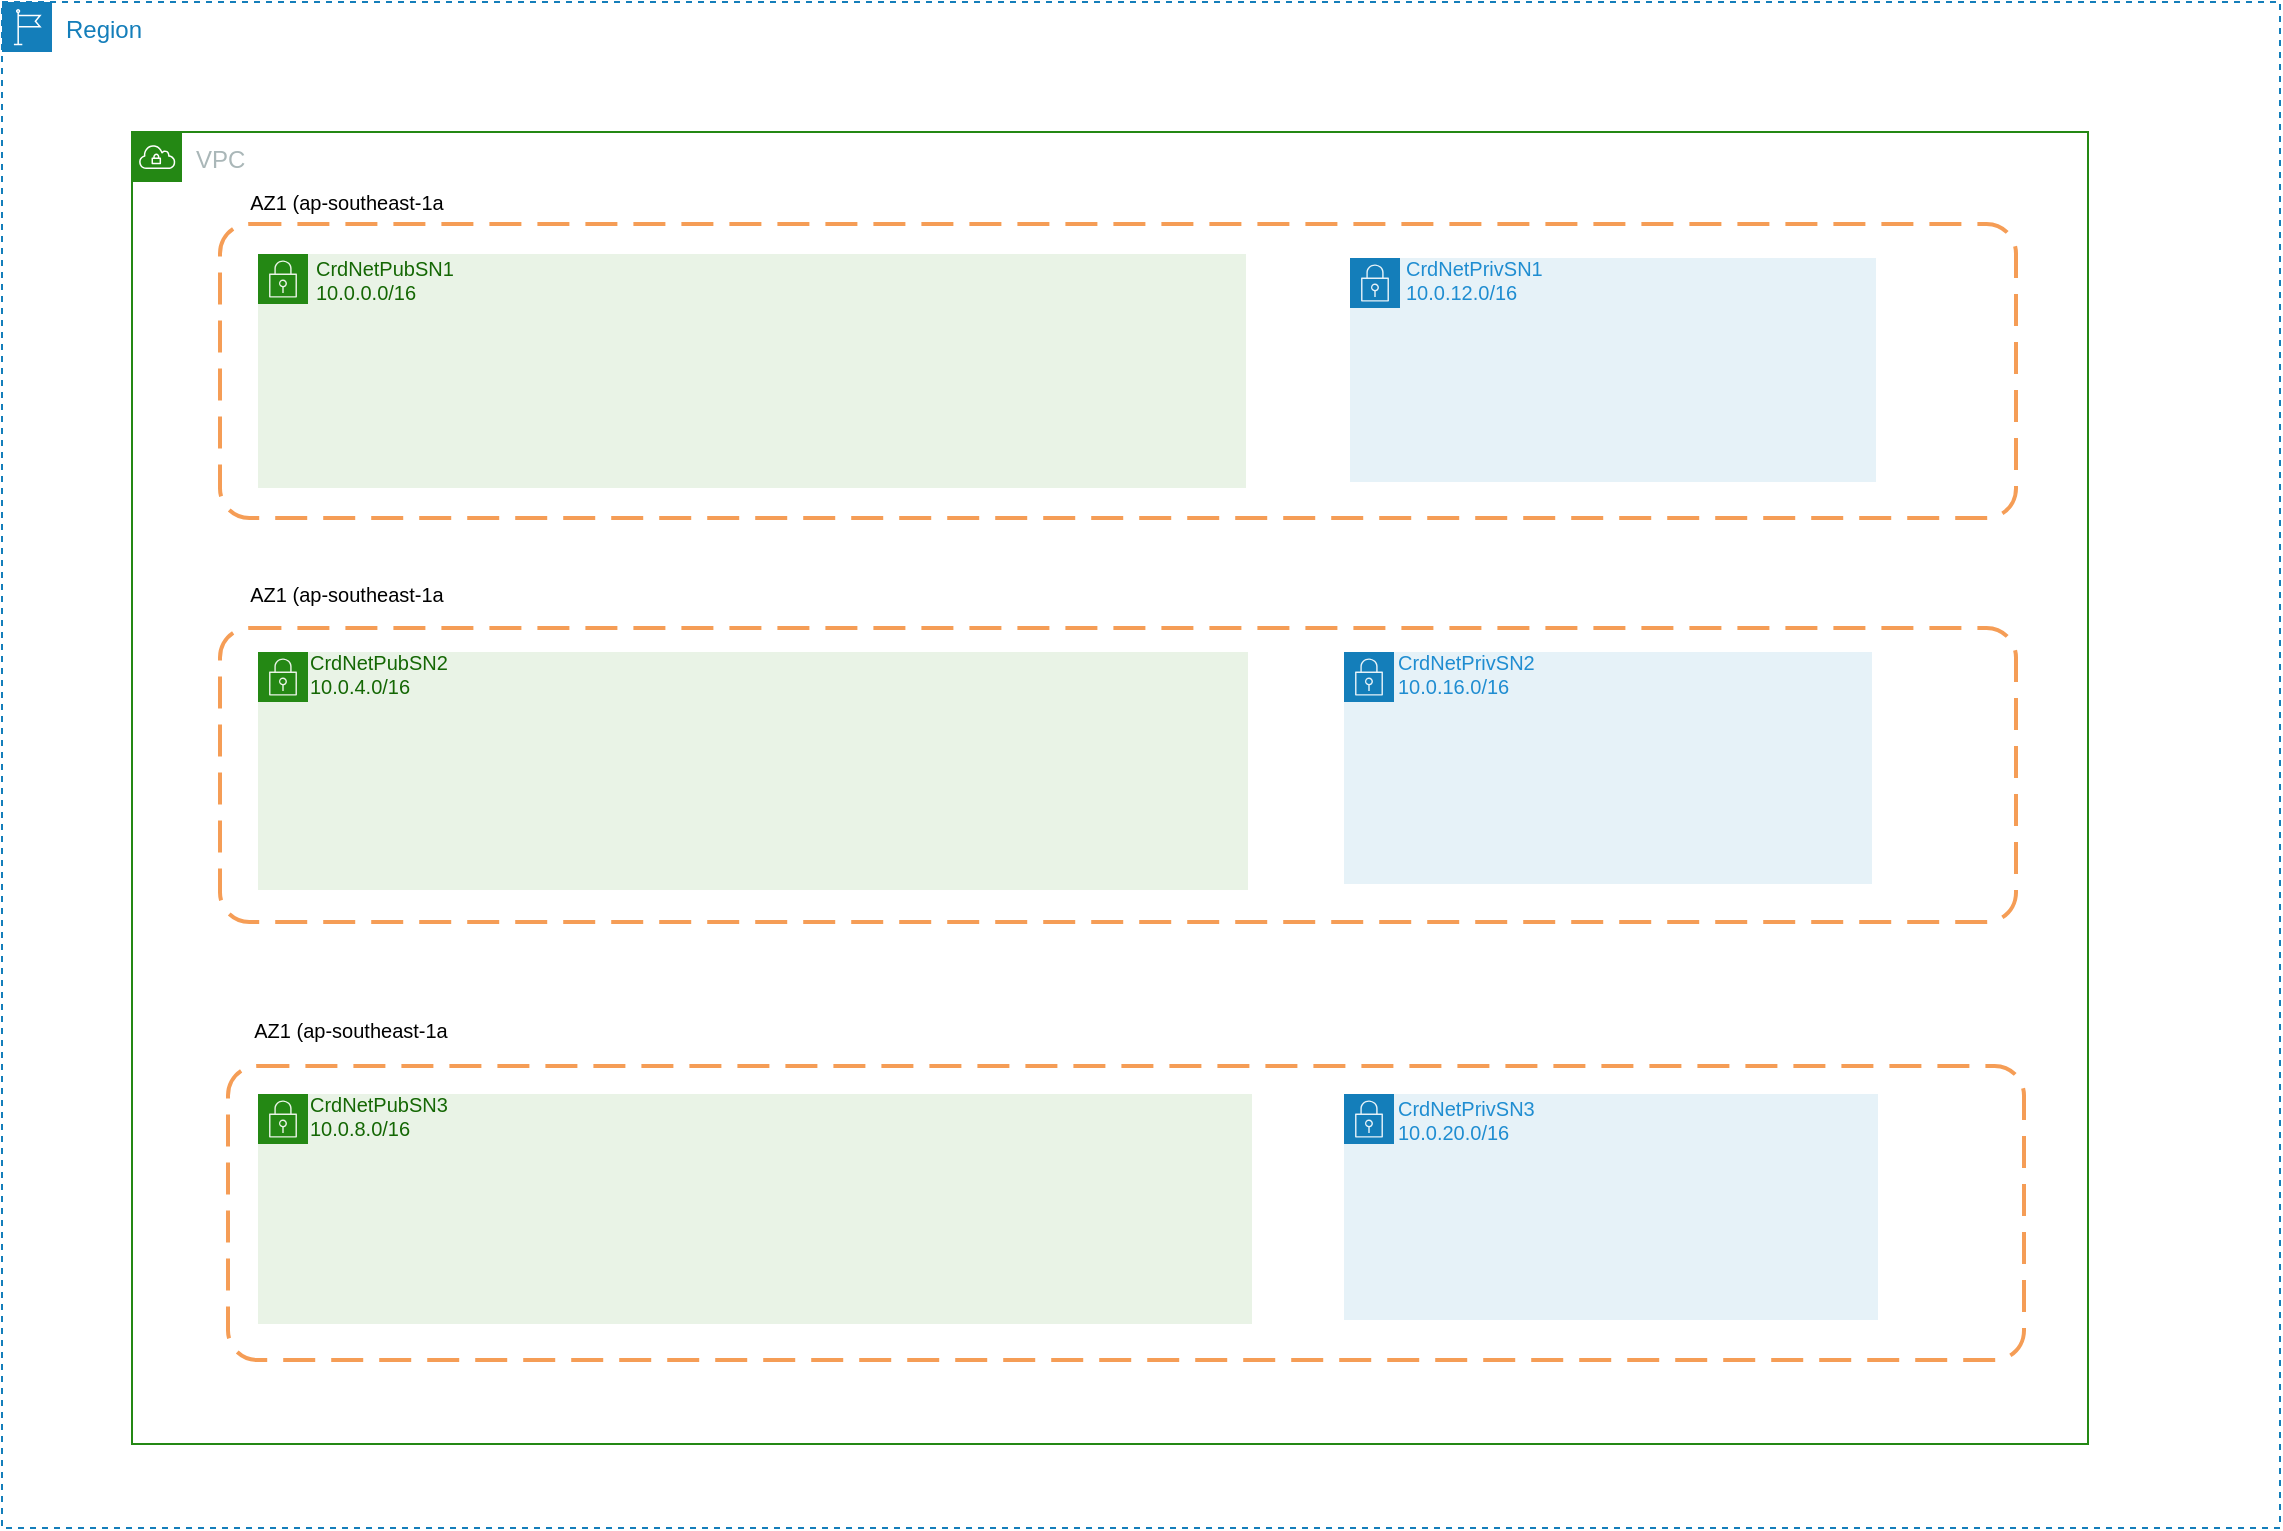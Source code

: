 <mxfile version="21.3.5" type="github">
  <diagram name="Page-1" id="iBFqbfJ5lfss9En26aZK">
    <mxGraphModel dx="952" dy="1538" grid="0" gridSize="10" guides="1" tooltips="1" connect="1" arrows="1" fold="1" page="0" pageScale="1" pageWidth="827" pageHeight="1169" math="0" shadow="0">
      <root>
        <mxCell id="0" />
        <mxCell id="1" parent="0" />
        <mxCell id="W3irkt5UCbClybCe4O8I-8" value="Region" style="points=[[0,0],[0.25,0],[0.5,0],[0.75,0],[1,0],[1,0.25],[1,0.5],[1,0.75],[1,1],[0.75,1],[0.5,1],[0.25,1],[0,1],[0,0.75],[0,0.5],[0,0.25]];outlineConnect=0;gradientColor=none;html=1;whiteSpace=wrap;fontSize=12;fontStyle=0;container=1;pointerEvents=0;collapsible=0;recursiveResize=0;shape=mxgraph.aws4.group;grIcon=mxgraph.aws4.group_region;strokeColor=#147EBA;fillColor=none;verticalAlign=top;align=left;spacingLeft=30;fontColor=#147EBA;dashed=1;" vertex="1" parent="1">
          <mxGeometry x="441" y="-583" width="1139" height="763" as="geometry" />
        </mxCell>
        <mxCell id="W3irkt5UCbClybCe4O8I-9" value="VPC" style="points=[[0,0],[0.25,0],[0.5,0],[0.75,0],[1,0],[1,0.25],[1,0.5],[1,0.75],[1,1],[0.75,1],[0.5,1],[0.25,1],[0,1],[0,0.75],[0,0.5],[0,0.25]];outlineConnect=0;gradientColor=none;html=1;whiteSpace=wrap;fontSize=12;fontStyle=0;container=1;pointerEvents=0;collapsible=0;recursiveResize=0;shape=mxgraph.aws4.group;grIcon=mxgraph.aws4.group_vpc;strokeColor=#248814;fillColor=none;verticalAlign=top;align=left;spacingLeft=30;fontColor=#AAB7B8;dashed=0;" vertex="1" parent="W3irkt5UCbClybCe4O8I-8">
          <mxGeometry x="65" y="65" width="978" height="656" as="geometry" />
        </mxCell>
        <mxCell id="W3irkt5UCbClybCe4O8I-12" value="" style="rounded=1;arcSize=10;dashed=1;strokeColor=#F59D56;fillColor=none;gradientColor=none;dashPattern=8 4;strokeWidth=2;" vertex="1" parent="W3irkt5UCbClybCe4O8I-9">
          <mxGeometry x="44" y="46" width="898" height="147" as="geometry" />
        </mxCell>
        <mxCell id="W3irkt5UCbClybCe4O8I-17" value="" style="rounded=1;arcSize=10;dashed=1;strokeColor=#F59D56;fillColor=none;gradientColor=none;dashPattern=8 4;strokeWidth=2;" vertex="1" parent="W3irkt5UCbClybCe4O8I-9">
          <mxGeometry x="48" y="467" width="898" height="147" as="geometry" />
        </mxCell>
        <mxCell id="W3irkt5UCbClybCe4O8I-16" value="" style="rounded=1;arcSize=10;dashed=1;strokeColor=#F59D56;fillColor=none;gradientColor=none;dashPattern=8 4;strokeWidth=2;" vertex="1" parent="W3irkt5UCbClybCe4O8I-9">
          <mxGeometry x="44" y="248" width="898" height="147" as="geometry" />
        </mxCell>
        <mxCell id="W3irkt5UCbClybCe4O8I-18" value="AZ1 (ap-southeast-1a" style="text;html=1;strokeColor=none;fillColor=none;align=center;verticalAlign=middle;whiteSpace=wrap;rounded=0;strokeWidth=1;fontSize=10;" vertex="1" parent="W3irkt5UCbClybCe4O8I-9">
          <mxGeometry x="55" y="24" width="105" height="22" as="geometry" />
        </mxCell>
        <mxCell id="W3irkt5UCbClybCe4O8I-20" value="AZ1 (ap-southeast-1a" style="text;html=1;strokeColor=none;fillColor=none;align=center;verticalAlign=middle;whiteSpace=wrap;rounded=0;strokeWidth=1;fontSize=10;" vertex="1" parent="W3irkt5UCbClybCe4O8I-9">
          <mxGeometry x="57" y="438" width="105" height="22" as="geometry" />
        </mxCell>
        <mxCell id="W3irkt5UCbClybCe4O8I-19" value="AZ1 (ap-southeast-1a" style="text;html=1;strokeColor=none;fillColor=none;align=center;verticalAlign=middle;whiteSpace=wrap;rounded=0;strokeWidth=1;fontSize=10;" vertex="1" parent="W3irkt5UCbClybCe4O8I-9">
          <mxGeometry x="55" y="220" width="105" height="22" as="geometry" />
        </mxCell>
        <mxCell id="W3irkt5UCbClybCe4O8I-22" value="" style="points=[[0,0],[0.25,0],[0.5,0],[0.75,0],[1,0],[1,0.25],[1,0.5],[1,0.75],[1,1],[0.75,1],[0.5,1],[0.25,1],[0,1],[0,0.75],[0,0.5],[0,0.25]];outlineConnect=0;gradientColor=none;html=1;whiteSpace=wrap;fontSize=12;fontStyle=0;container=1;pointerEvents=0;collapsible=0;recursiveResize=0;shape=mxgraph.aws4.group;grIcon=mxgraph.aws4.group_security_group;grStroke=0;strokeColor=#248814;fillColor=#E9F3E6;verticalAlign=top;align=left;spacingLeft=30;fontColor=#248814;dashed=0;" vertex="1" parent="W3irkt5UCbClybCe4O8I-9">
          <mxGeometry x="63" y="61" width="494" height="117" as="geometry" />
        </mxCell>
        <mxCell id="W3irkt5UCbClybCe4O8I-23" value="CrdNetPubSN1&lt;br&gt;&lt;div style=&quot;&quot;&gt;&lt;span style=&quot;background-color: initial;&quot;&gt;10.0.0.0/16&lt;/span&gt;&lt;/div&gt;" style="text;html=1;strokeColor=none;fillColor=none;align=left;verticalAlign=middle;whiteSpace=wrap;rounded=0;strokeWidth=1;fontSize=10;fontColor=#146704;" vertex="1" parent="W3irkt5UCbClybCe4O8I-9">
          <mxGeometry x="90" y="63" width="75" height="22" as="geometry" />
        </mxCell>
        <mxCell id="W3irkt5UCbClybCe4O8I-26" value="" style="points=[[0,0],[0.25,0],[0.5,0],[0.75,0],[1,0],[1,0.25],[1,0.5],[1,0.75],[1,1],[0.75,1],[0.5,1],[0.25,1],[0,1],[0,0.75],[0,0.5],[0,0.25]];outlineConnect=0;gradientColor=none;html=1;whiteSpace=wrap;fontSize=12;fontStyle=0;container=1;pointerEvents=0;collapsible=0;recursiveResize=0;shape=mxgraph.aws4.group;grIcon=mxgraph.aws4.group_security_group;grStroke=0;strokeColor=#248814;fillColor=#E9F3E6;verticalAlign=top;align=left;spacingLeft=30;fontColor=#248814;dashed=0;" vertex="1" parent="W3irkt5UCbClybCe4O8I-9">
          <mxGeometry x="63" y="260" width="495" height="119" as="geometry" />
        </mxCell>
        <mxCell id="W3irkt5UCbClybCe4O8I-24" value="CrdNetPubSN2&lt;br&gt;&lt;div style=&quot;&quot;&gt;&lt;span style=&quot;background-color: initial;&quot;&gt;10.0.4.0/16&lt;/span&gt;&lt;/div&gt;" style="text;html=1;strokeColor=none;fillColor=none;align=left;verticalAlign=middle;whiteSpace=wrap;rounded=0;strokeWidth=1;fontSize=10;fontColor=#146704;" vertex="1" parent="W3irkt5UCbClybCe4O8I-9">
          <mxGeometry x="87" y="260" width="75" height="22" as="geometry" />
        </mxCell>
        <mxCell id="W3irkt5UCbClybCe4O8I-27" value="" style="points=[[0,0],[0.25,0],[0.5,0],[0.75,0],[1,0],[1,0.25],[1,0.5],[1,0.75],[1,1],[0.75,1],[0.5,1],[0.25,1],[0,1],[0,0.75],[0,0.5],[0,0.25]];outlineConnect=0;gradientColor=none;html=1;whiteSpace=wrap;fontSize=12;fontStyle=0;container=1;pointerEvents=0;collapsible=0;recursiveResize=0;shape=mxgraph.aws4.group;grIcon=mxgraph.aws4.group_security_group;grStroke=0;strokeColor=#248814;fillColor=#E9F3E6;verticalAlign=top;align=left;spacingLeft=30;fontColor=#248814;dashed=0;" vertex="1" parent="W3irkt5UCbClybCe4O8I-9">
          <mxGeometry x="63" y="481" width="497" height="115" as="geometry" />
        </mxCell>
        <mxCell id="W3irkt5UCbClybCe4O8I-25" value="CrdNetPubSN3&lt;br&gt;&lt;div style=&quot;&quot;&gt;&lt;span style=&quot;background-color: initial;&quot;&gt;10.0.8.0/16&lt;/span&gt;&lt;/div&gt;" style="text;html=1;strokeColor=none;fillColor=none;align=left;verticalAlign=middle;whiteSpace=wrap;rounded=0;strokeWidth=1;fontSize=10;fontColor=#146704;" vertex="1" parent="W3irkt5UCbClybCe4O8I-9">
          <mxGeometry x="87" y="481" width="75" height="22" as="geometry" />
        </mxCell>
        <mxCell id="W3irkt5UCbClybCe4O8I-28" value="" style="points=[[0,0],[0.25,0],[0.5,0],[0.75,0],[1,0],[1,0.25],[1,0.5],[1,0.75],[1,1],[0.75,1],[0.5,1],[0.25,1],[0,1],[0,0.75],[0,0.5],[0,0.25]];outlineConnect=0;gradientColor=none;html=1;whiteSpace=wrap;fontSize=12;fontStyle=0;container=1;pointerEvents=0;collapsible=0;recursiveResize=0;shape=mxgraph.aws4.group;grIcon=mxgraph.aws4.group_security_group;grStroke=0;strokeColor=#147EBA;fillColor=#E6F2F8;verticalAlign=top;align=left;spacingLeft=30;fontColor=#147EBA;dashed=0;" vertex="1" parent="W3irkt5UCbClybCe4O8I-9">
          <mxGeometry x="609" y="63" width="263" height="112" as="geometry" />
        </mxCell>
        <mxCell id="W3irkt5UCbClybCe4O8I-31" value="&lt;font style=&quot;font-size: 10px;&quot;&gt;CrdNetPrivSN1&lt;br&gt;10.0.12.0/16&lt;/font&gt;" style="text;html=1;strokeColor=none;fillColor=none;align=left;verticalAlign=middle;whiteSpace=wrap;rounded=0;strokeWidth=1;fontSize=10;fontColor=#1f8dd1;" vertex="1" parent="W3irkt5UCbClybCe4O8I-28">
          <mxGeometry x="26" width="75" height="22" as="geometry" />
        </mxCell>
        <mxCell id="W3irkt5UCbClybCe4O8I-34" value="" style="points=[[0,0],[0.25,0],[0.5,0],[0.75,0],[1,0],[1,0.25],[1,0.5],[1,0.75],[1,1],[0.75,1],[0.5,1],[0.25,1],[0,1],[0,0.75],[0,0.5],[0,0.25]];outlineConnect=0;gradientColor=none;html=1;whiteSpace=wrap;fontSize=12;fontStyle=0;container=1;pointerEvents=0;collapsible=0;recursiveResize=0;shape=mxgraph.aws4.group;grIcon=mxgraph.aws4.group_security_group;grStroke=0;strokeColor=#147EBA;fillColor=#E6F2F8;verticalAlign=top;align=left;spacingLeft=30;fontColor=#147EBA;dashed=0;" vertex="1" parent="W3irkt5UCbClybCe4O8I-9">
          <mxGeometry x="606" y="260" width="264" height="116" as="geometry" />
        </mxCell>
        <mxCell id="W3irkt5UCbClybCe4O8I-32" value="&lt;font style=&quot;font-size: 10px;&quot;&gt;CrdNetPrivSN2&lt;br&gt;10.0.16.0/16&lt;/font&gt;" style="text;html=1;strokeColor=none;fillColor=none;align=left;verticalAlign=middle;whiteSpace=wrap;rounded=0;strokeWidth=1;fontSize=10;fontColor=#1f8dd1;" vertex="1" parent="W3irkt5UCbClybCe4O8I-9">
          <mxGeometry x="631" y="260" width="75" height="22" as="geometry" />
        </mxCell>
        <mxCell id="W3irkt5UCbClybCe4O8I-35" value="" style="points=[[0,0],[0.25,0],[0.5,0],[0.75,0],[1,0],[1,0.25],[1,0.5],[1,0.75],[1,1],[0.75,1],[0.5,1],[0.25,1],[0,1],[0,0.75],[0,0.5],[0,0.25]];outlineConnect=0;gradientColor=none;html=1;whiteSpace=wrap;fontSize=12;fontStyle=0;container=1;pointerEvents=0;collapsible=0;recursiveResize=0;shape=mxgraph.aws4.group;grIcon=mxgraph.aws4.group_security_group;grStroke=0;strokeColor=#147EBA;fillColor=#E6F2F8;verticalAlign=top;align=left;spacingLeft=30;fontColor=#147EBA;dashed=0;" vertex="1" parent="W3irkt5UCbClybCe4O8I-9">
          <mxGeometry x="606" y="481" width="267" height="113" as="geometry" />
        </mxCell>
        <mxCell id="W3irkt5UCbClybCe4O8I-33" value="&lt;font style=&quot;font-size: 10px;&quot;&gt;CrdNetPrivSN3&lt;br&gt;10.0.20.0/16&lt;/font&gt;" style="text;html=1;strokeColor=none;fillColor=none;align=left;verticalAlign=middle;whiteSpace=wrap;rounded=0;strokeWidth=1;fontSize=10;fontColor=#1f8dd1;" vertex="1" parent="W3irkt5UCbClybCe4O8I-9">
          <mxGeometry x="631" y="483" width="75" height="22" as="geometry" />
        </mxCell>
      </root>
    </mxGraphModel>
  </diagram>
</mxfile>
